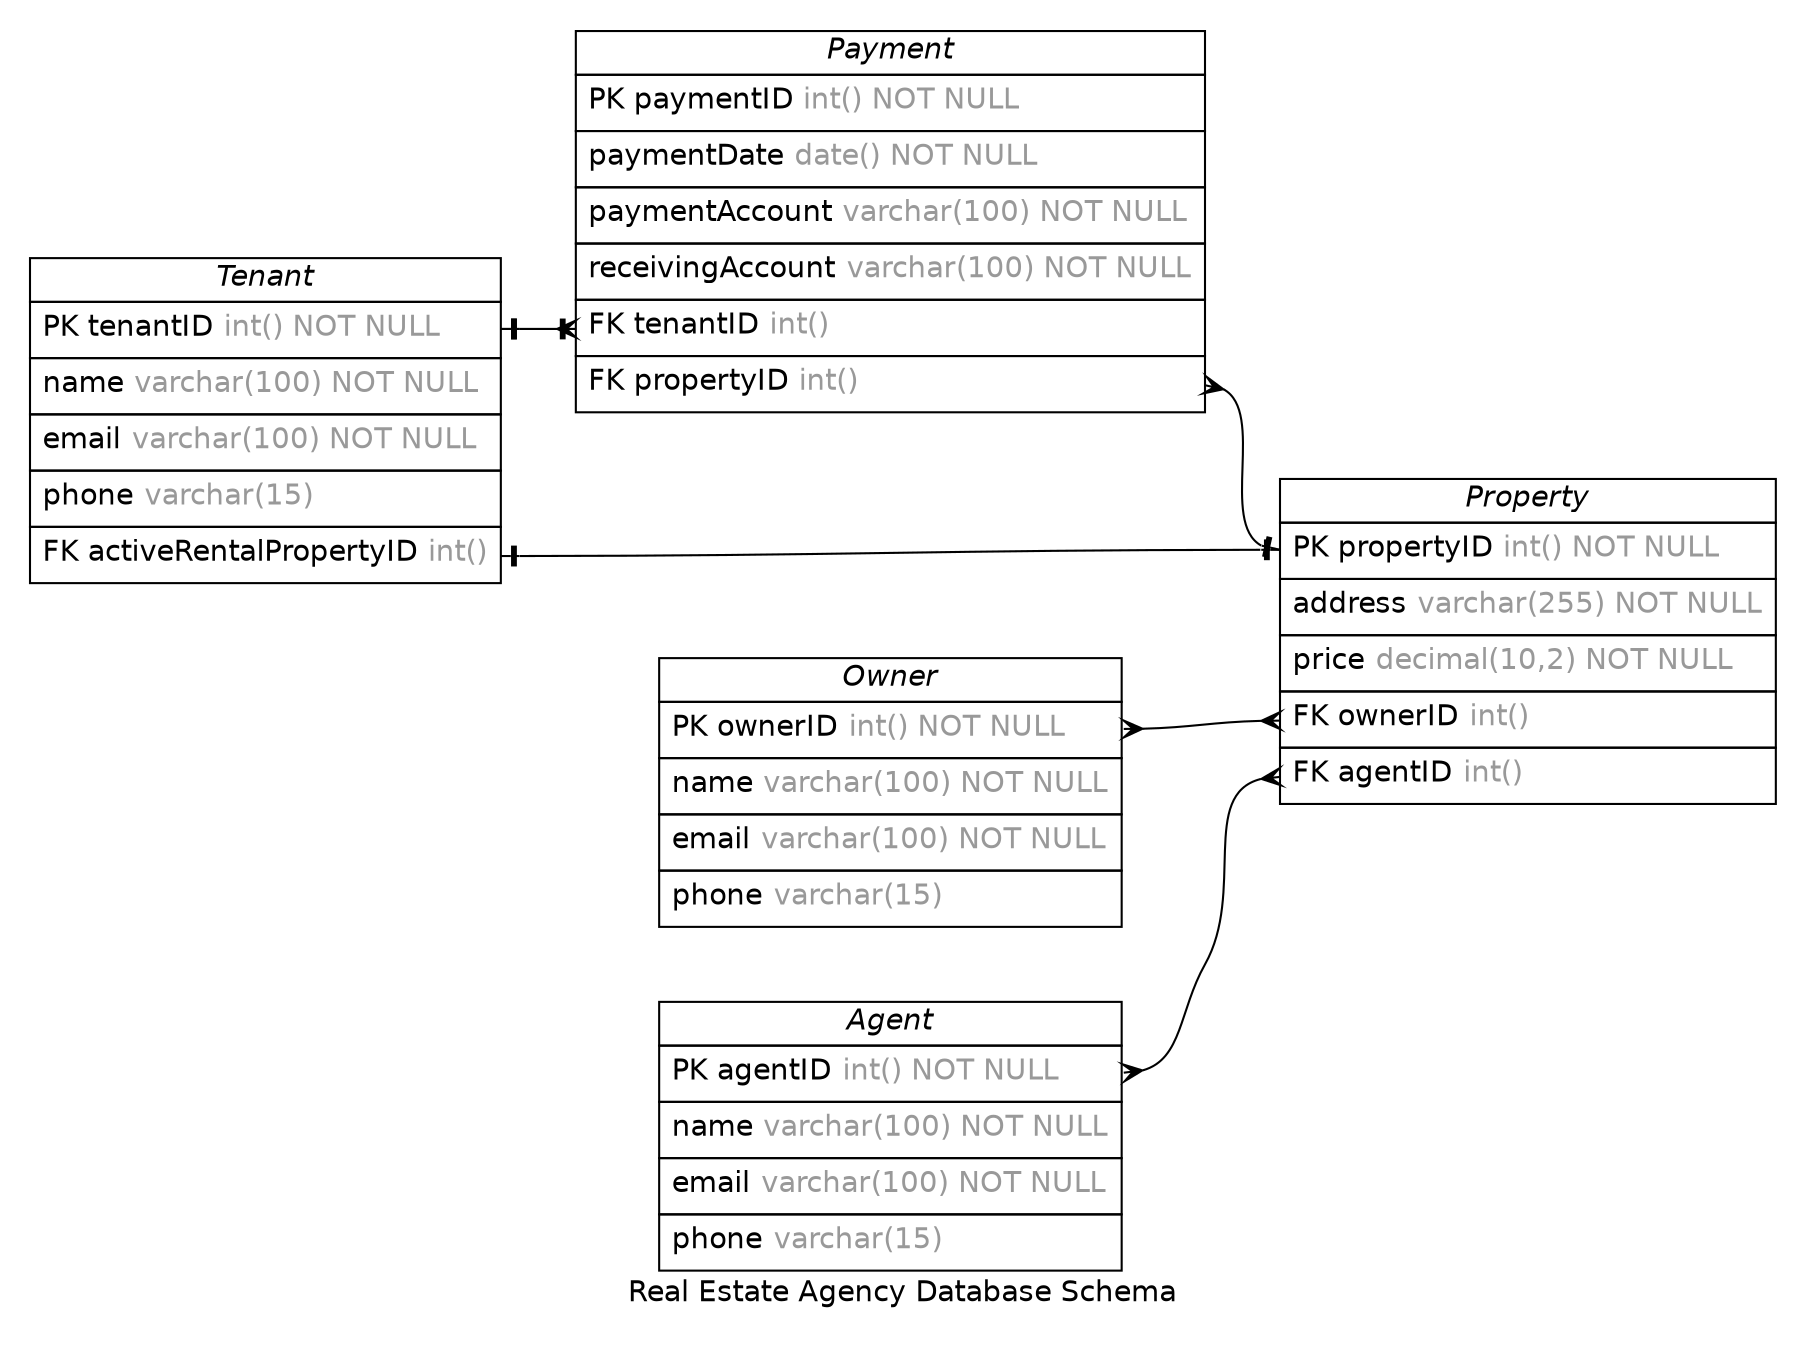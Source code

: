 /* created with ERDot < https://github.com/ehne/ERDot > */
digraph G {
    graph [
        nodesep=0.5;
        rankdir="LR";
        concentrate=true;
        splines="spline";
        fontname="Helvetica";
        pad="0.2,0.2",
        label="Real Estate Agency Database Schema",
        
    ];
    
    node [shape=plain, fontname="Helvetica"];
    edge [
        dir=both,
        fontsize=12,
        arrowsize=0.9,
        penwidth=1.0,
        labelangle=32,
        labeldistance=1.8,
        fontname="Helvetica"
    ];
    
    "Agent" [ label=<
        <table border="0" cellborder="1" cellspacing="0" >
        <tr><td><i>Agent</i></td></tr>
        <tr><td port="agentID" align="left" cellpadding="5">PK agentID <font color="grey60">int() NOT NULL</font></td></tr>
        <tr><td port="name" align="left" cellpadding="5">name <font color="grey60">varchar(100) NOT NULL</font></td></tr>
        <tr><td port="email" align="left" cellpadding="5">email <font color="grey60">varchar(100) NOT NULL</font></td></tr>
        <tr><td port="phone" align="left" cellpadding="5">phone <font color="grey60">varchar(15)</font></td></tr>
    </table>>];
    "Tenant" [ label=<
        <table border="0" cellborder="1" cellspacing="0" >
        <tr><td><i>Tenant</i></td></tr>
        <tr><td port="tenantID" align="left" cellpadding="5">PK tenantID <font color="grey60">int() NOT NULL</font></td></tr>
        <tr><td port="name" align="left" cellpadding="5">name <font color="grey60">varchar(100) NOT NULL</font></td></tr>
        <tr><td port="email" align="left" cellpadding="5">email <font color="grey60">varchar(100) NOT NULL</font></td></tr>
        <tr><td port="phone" align="left" cellpadding="5">phone <font color="grey60">varchar(15)</font></td></tr>
        <tr><td port="activeRentalPropertyID" align="left" cellpadding="5">FK activeRentalPropertyID <font color="grey60">int()</font></td></tr>
    </table>>];
    "Property" [ label=<
        <table border="0" cellborder="1" cellspacing="0" >
        <tr><td><i>Property</i></td></tr>
        <tr><td port="propertyID" align="left" cellpadding="5">PK propertyID <font color="grey60">int() NOT NULL</font></td></tr>
        <tr><td port="address" align="left" cellpadding="5">address <font color="grey60">varchar(255) NOT NULL</font></td></tr>
        <tr><td port="price" align="left" cellpadding="5">price <font color="grey60">decimal(10,2) NOT NULL</font></td></tr>
        <tr><td port="ownerID" align="left" cellpadding="5">FK ownerID <font color="grey60">int()</font></td></tr>
        <tr><td port="agentID" align="left" cellpadding="5">FK agentID <font color="grey60">int()</font></td></tr>
    </table>>];
    "Owner" [ label=<
        <table border="0" cellborder="1" cellspacing="0" >
        <tr><td><i>Owner</i></td></tr>
        <tr><td port="ownerID" align="left" cellpadding="5">PK ownerID <font color="grey60">int() NOT NULL</font></td></tr>
        <tr><td port="name" align="left" cellpadding="5">name <font color="grey60">varchar(100) NOT NULL</font></td></tr>
        <tr><td port="email" align="left" cellpadding="5">email <font color="grey60">varchar(100) NOT NULL</font></td></tr>
        <tr><td port="phone" align="left" cellpadding="5">phone <font color="grey60">varchar(15)</font></td></tr>
    </table>>];
    "Payment" [ label=<
        <table border="0" cellborder="1" cellspacing="0" >
        <tr><td><i>Payment</i></td></tr>
        <tr><td port="paymentID" align="left" cellpadding="5">PK paymentID <font color="grey60">int() NOT NULL</font></td></tr>
        <tr><td port="paymentDate" align="left" cellpadding="5">paymentDate <font color="grey60">date() NOT NULL</font></td></tr>
        <tr><td port="paymentAccount" align="left" cellpadding="5">paymentAccount <font color="grey60">varchar(100) NOT NULL</font></td></tr>
        <tr><td port="receivingAccount" align="left" cellpadding="5">receivingAccount <font color="grey60">varchar(100) NOT NULL</font></td></tr>
        <tr><td port="tenantID" align="left" cellpadding="5">FK tenantID <font color="grey60">int()</font></td></tr>
        <tr><td port="propertyID" align="left" cellpadding="5">FK propertyID <font color="grey60">int()</font></td></tr>
    </table>>];

    
    "Agent":"agentID"->"Property":"agentID" [
        arrowhead=ocrow,

        arrowtail=ocrow,
    ];

    
    "Owner":"ownerID"->"Property":"ownerID" [
        arrowhead=ocrow,

        arrowtail=ocrow,
    ];

    
    "Tenant":"tenantID"->"Payment":"tenantID" [
        arrowhead=noneotee,

        arrowtail=noneotee,
    ];

    
    "Tenant":"activeRentalPropertyID"->"Property":"propertyID" [
        arrowhead=noneotee,

        arrowtail=noneotee,
    ];

    
    "Payment":"propertyID"->"Property":"propertyID" [
        arrowhead=noneotee,

        arrowtail=ocrow,
    ];

    
    "Payment":"tenantID"->"Tenant":"tenantID" [
        arrowhead=noneotee,

        arrowtail=ocrow,
    ];
}
